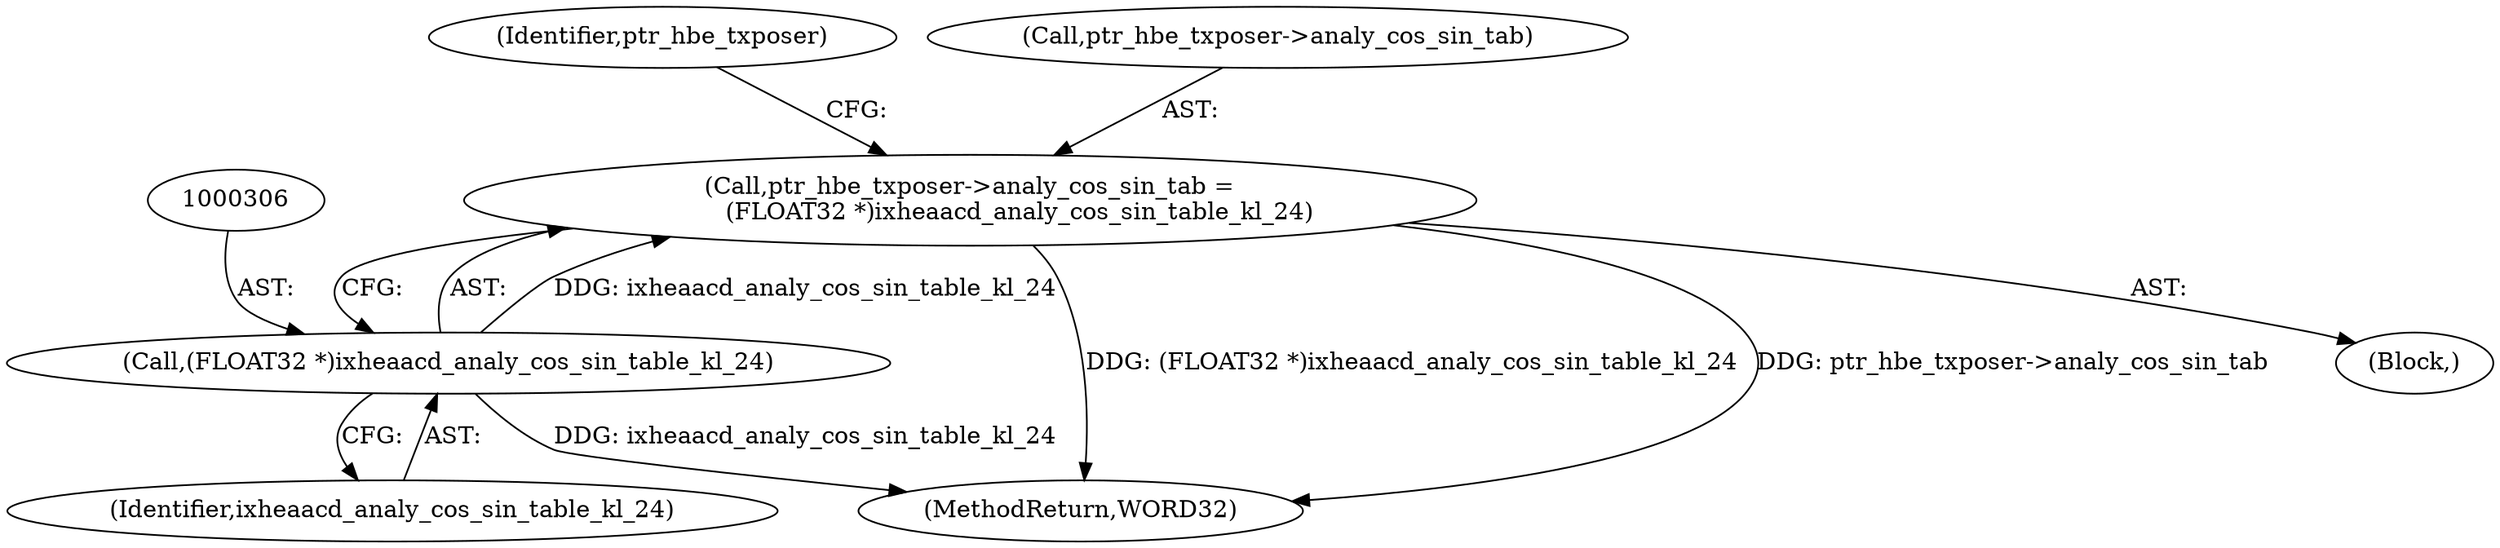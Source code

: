 digraph "0_Android_04e8cd58f075bec5892e369c8deebca9c67e855c_4@pointer" {
"1000301" [label="(Call,ptr_hbe_txposer->analy_cos_sin_tab =\n             (FLOAT32 *)ixheaacd_analy_cos_sin_table_kl_24)"];
"1000305" [label="(Call,(FLOAT32 *)ixheaacd_analy_cos_sin_table_kl_24)"];
"1000310" [label="(Identifier,ptr_hbe_txposer)"];
"1000301" [label="(Call,ptr_hbe_txposer->analy_cos_sin_tab =\n             (FLOAT32 *)ixheaacd_analy_cos_sin_table_kl_24)"];
"1000307" [label="(Identifier,ixheaacd_analy_cos_sin_table_kl_24)"];
"1000591" [label="(MethodReturn,WORD32)"];
"1000236" [label="(Block,)"];
"1000302" [label="(Call,ptr_hbe_txposer->analy_cos_sin_tab)"];
"1000305" [label="(Call,(FLOAT32 *)ixheaacd_analy_cos_sin_table_kl_24)"];
"1000301" -> "1000236"  [label="AST: "];
"1000301" -> "1000305"  [label="CFG: "];
"1000302" -> "1000301"  [label="AST: "];
"1000305" -> "1000301"  [label="AST: "];
"1000310" -> "1000301"  [label="CFG: "];
"1000301" -> "1000591"  [label="DDG: (FLOAT32 *)ixheaacd_analy_cos_sin_table_kl_24"];
"1000301" -> "1000591"  [label="DDG: ptr_hbe_txposer->analy_cos_sin_tab"];
"1000305" -> "1000301"  [label="DDG: ixheaacd_analy_cos_sin_table_kl_24"];
"1000305" -> "1000307"  [label="CFG: "];
"1000306" -> "1000305"  [label="AST: "];
"1000307" -> "1000305"  [label="AST: "];
"1000305" -> "1000591"  [label="DDG: ixheaacd_analy_cos_sin_table_kl_24"];
}
